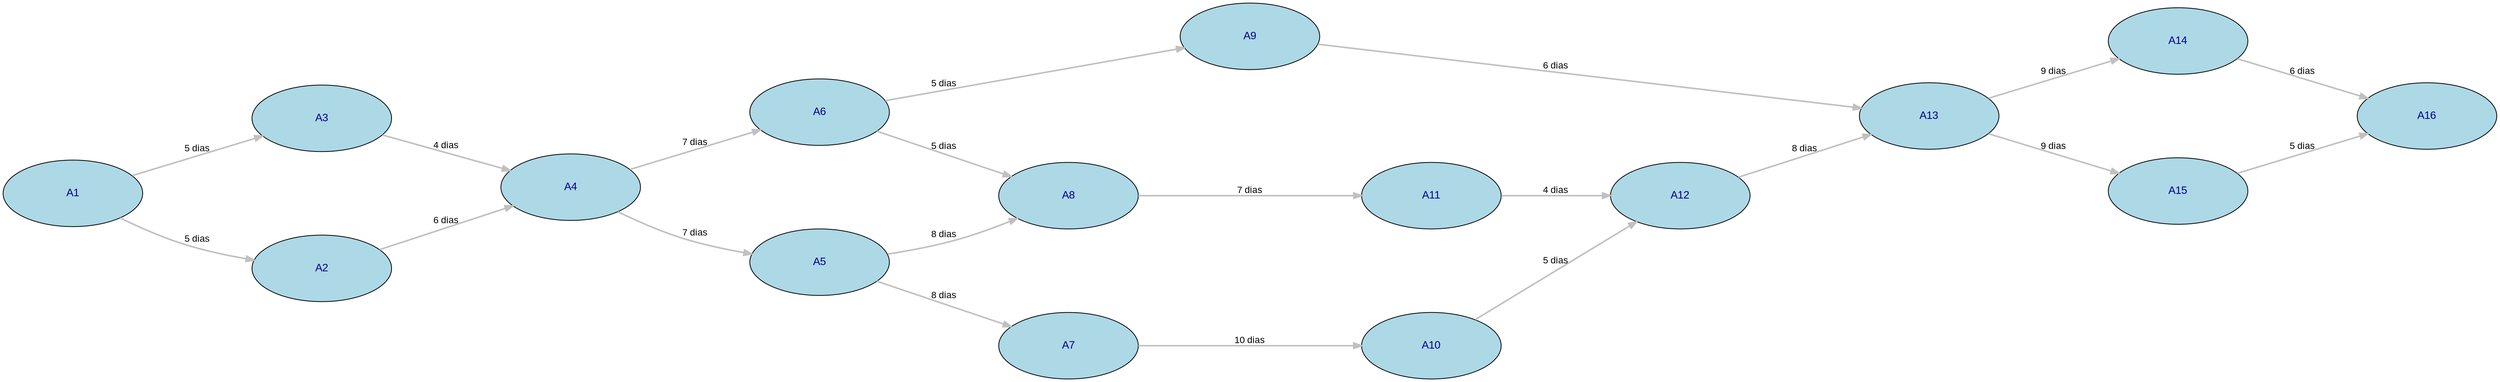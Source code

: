digraph PERT_CPM {
  rankdir=LR;
  compound=true;
  splines=true;
  nodesep=1.5;
  ranksep=1.5;
  node [fontname="Arial" fontsize=14 style="rounded,filled"];
  edge [fontname="Arial" fontsize=12 color=gray50 penwidth=2.0];
  "A9" [
    shape=ellipse,
    width=2.5,
    height=1.2,
    fillcolor="lightblue",
    fontcolor="darkblue",
    label="A9"
  ];
  "A7" [
    shape=ellipse,
    width=2.5,
    height=1.2,
    fillcolor="lightblue",
    fontcolor="darkblue",
    label="A7"
  ];
  "A8" [
    shape=ellipse,
    width=2.5,
    height=1.2,
    fillcolor="lightblue",
    fontcolor="darkblue",
    label="A8"
  ];
  "A6" [
    shape=ellipse,
    width=2.5,
    height=1.2,
    fillcolor="lightblue",
    fontcolor="darkblue",
    label="A6"
  ];
  "A5" [
    shape=ellipse,
    width=2.5,
    height=1.2,
    fillcolor="lightblue",
    fontcolor="darkblue",
    label="A5"
  ];
  "A10" [
    shape=ellipse,
    width=2.5,
    height=1.2,
    fillcolor="lightblue",
    fontcolor="darkblue",
    label="A10"
  ];
  "A4" [
    shape=ellipse,
    width=2.5,
    height=1.2,
    fillcolor="lightblue",
    fontcolor="darkblue",
    label="A4"
  ];
  "A16" [
    shape=ellipse,
    width=2.5,
    height=1.2,
    fillcolor="lightblue",
    fontcolor="darkblue",
    label="A16"
  ];
  "A14" [
    shape=ellipse,
    width=2.5,
    height=1.2,
    fillcolor="lightblue",
    fontcolor="darkblue",
    label="A14"
  ];
  "A15" [
    shape=ellipse,
    width=2.5,
    height=1.2,
    fillcolor="lightblue",
    fontcolor="darkblue",
    label="A15"
  ];
  "A11" [
    shape=ellipse,
    width=2.5,
    height=1.2,
    fillcolor="lightblue",
    fontcolor="darkblue",
    label="A11"
  ];
  "A3" [
    shape=ellipse,
    width=2.5,
    height=1.2,
    fillcolor="lightblue",
    fontcolor="darkblue",
    label="A3"
  ];
  "A12" [
    shape=ellipse,
    width=2.5,
    height=1.2,
    fillcolor="lightblue",
    fontcolor="darkblue",
    label="A12"
  ];
  "A13" [
    shape=ellipse,
    width=2.5,
    height=1.2,
    fillcolor="lightblue",
    fontcolor="darkblue",
    label="A13"
  ];
  "A2" [
    shape=ellipse,
    width=2.5,
    height=1.2,
    fillcolor="lightblue",
    fontcolor="darkblue",
    label="A2"
  ];
  "A1" [
    shape=ellipse,
    width=2.5,
    height=1.2,
    fillcolor="lightblue",
    fontcolor="darkblue",
    label="A1"
  ];
  "A9" -> "A13" [
    label="6 dias",
    color="gray",
    fontsize=12
  ];
  "A7" -> "A10" [
    label="10 dias",
    color="gray",
    fontsize=12
  ];
  "A8" -> "A11" [
    label="7 dias",
    color="gray",
    fontsize=12
  ];
  "A6" -> "A8" [
    label="5 dias",
    color="gray",
    fontsize=12
  ];
  "A6" -> "A9" [
    label="5 dias",
    color="gray",
    fontsize=12
  ];
  "A5" -> "A7" [
    label="8 dias",
    color="gray",
    fontsize=12
  ];
  "A5" -> "A8" [
    label="8 dias",
    color="gray",
    fontsize=12
  ];
  "A10" -> "A12" [
    label="5 dias",
    color="gray",
    fontsize=12
  ];
  "A4" -> "A5" [
    label="7 dias",
    color="gray",
    fontsize=12
  ];
  "A4" -> "A6" [
    label="7 dias",
    color="gray",
    fontsize=12
  ];
  "A14" -> "A16" [
    label="6 dias",
    color="gray",
    fontsize=12
  ];
  "A15" -> "A16" [
    label="5 dias",
    color="gray",
    fontsize=12
  ];
  "A11" -> "A12" [
    label="4 dias",
    color="gray",
    fontsize=12
  ];
  "A3" -> "A4" [
    label="4 dias",
    color="gray",
    fontsize=12
  ];
  "A12" -> "A13" [
    label="8 dias",
    color="gray",
    fontsize=12
  ];
  "A13" -> "A14" [
    label="9 dias",
    color="gray",
    fontsize=12
  ];
  "A13" -> "A15" [
    label="9 dias",
    color="gray",
    fontsize=12
  ];
  "A2" -> "A4" [
    label="6 dias",
    color="gray",
    fontsize=12
  ];
  "A1" -> "A2" [
    label="5 dias",
    color="gray",
    fontsize=12
  ];
  "A1" -> "A3" [
    label="5 dias",
    color="gray",
    fontsize=12
  ];
}
